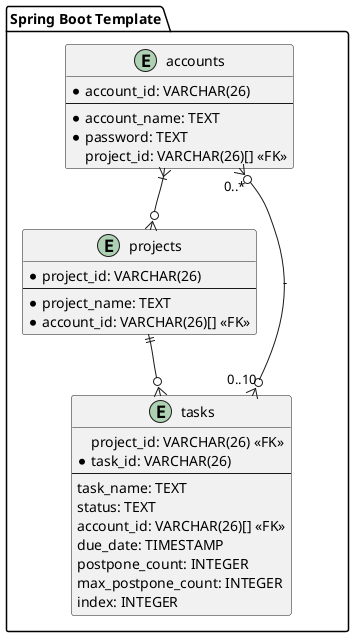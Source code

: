 @startuml
package "Spring Boot Template" {
  entity accounts {
    * account_id: VARCHAR(26)
    --
    * account_name: TEXT
    * password: TEXT
    project_id: VARCHAR(26)[] <<FK>>
  }

  entity projects {
    * project_id: VARCHAR(26)
    --
    * project_name: TEXT
    * account_id: VARCHAR(26)[] <<FK>>
  }

  entity tasks {
    project_id: VARCHAR(26) <<FK>>
    * task_id: VARCHAR(26)
    --
    task_name: TEXT
    status: TEXT
    account_id: VARCHAR(26)[] <<FK>>
    due_date: TIMESTAMP
    postpone_count: INTEGER
    max_postpone_count: INTEGER
    index: INTEGER
  }
}

accounts }|--o{ projects
projects ||--o{ tasks
tasks }o--o{ accounts: "0..10" - "0..*"
@enduml
